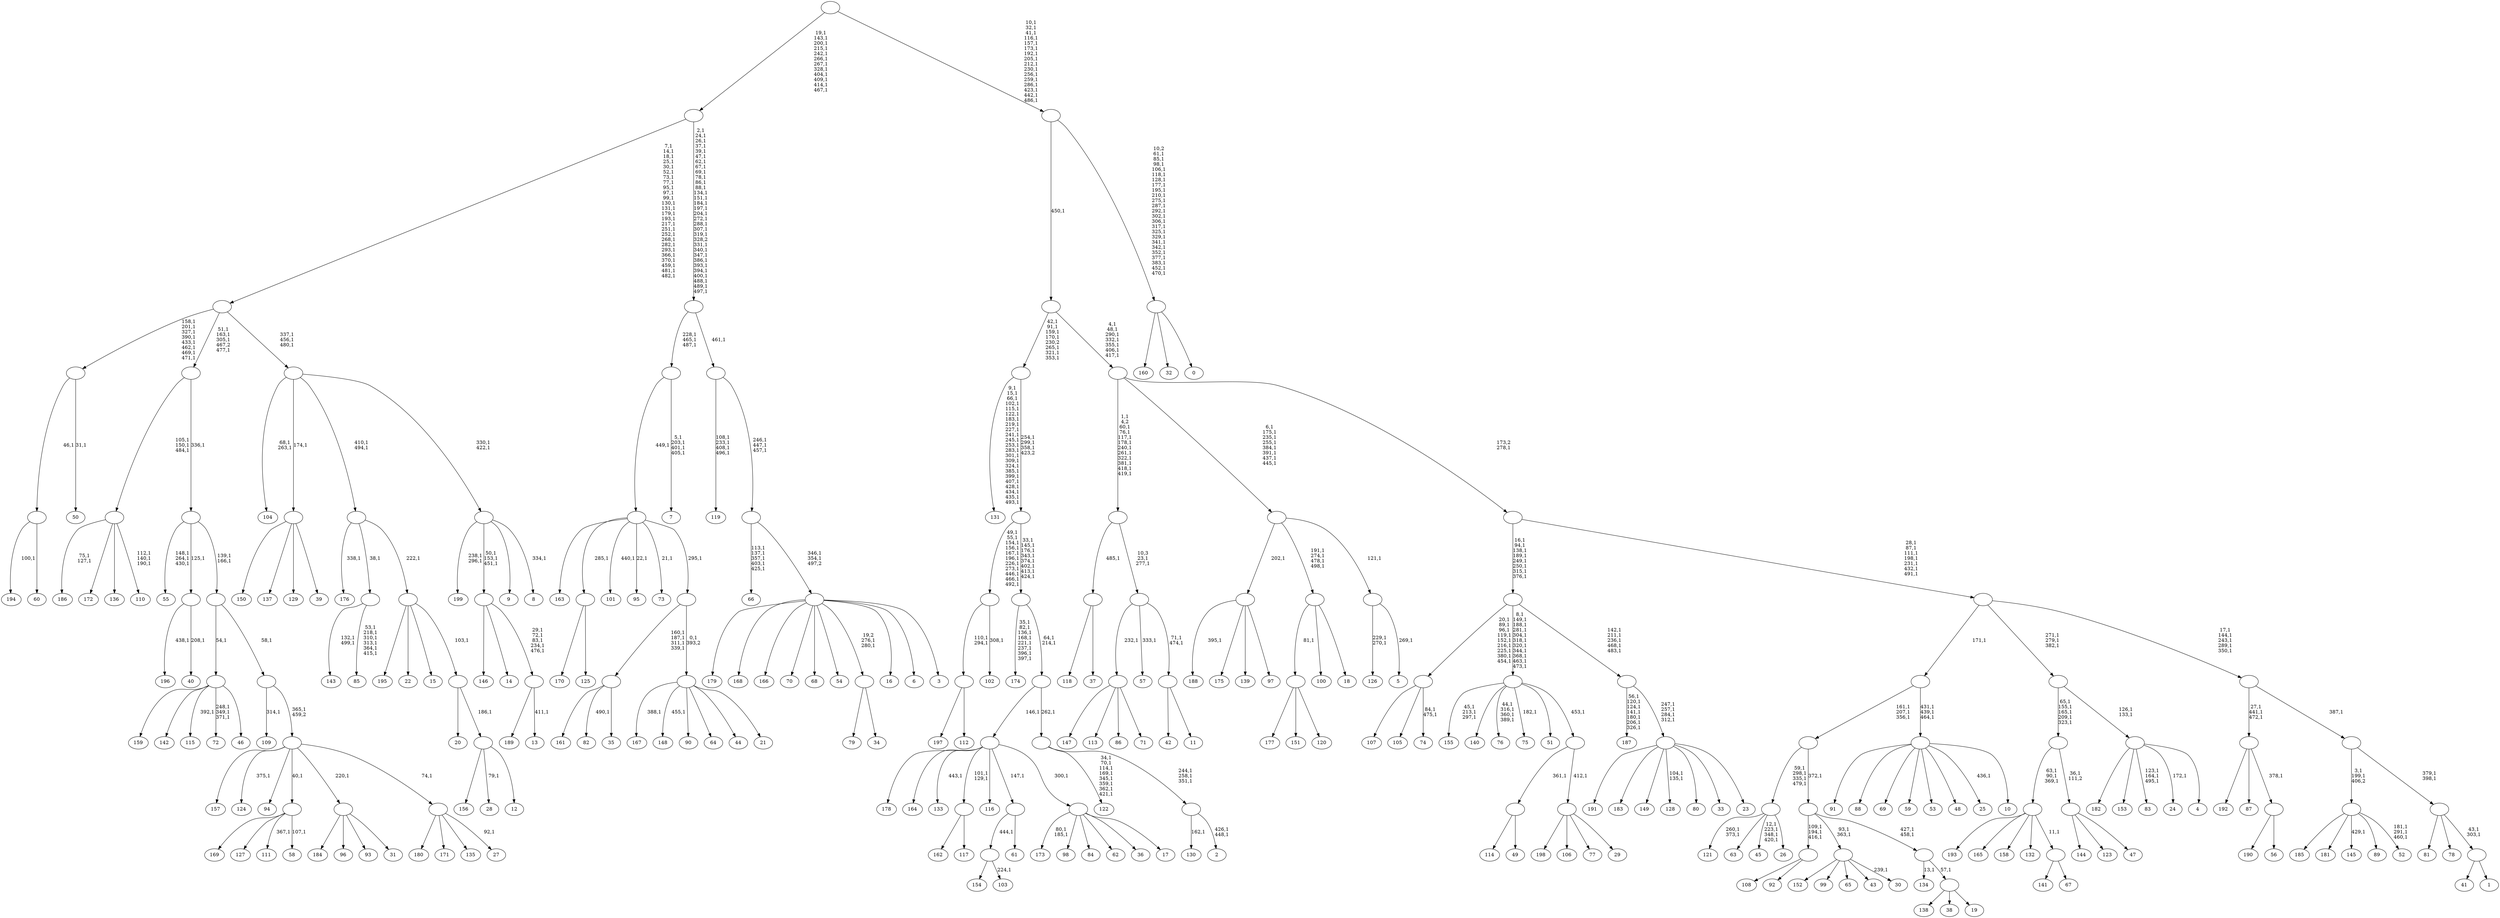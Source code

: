 digraph T {
	700 [label="199"]
	697 [label="198"]
	696 [label="197"]
	695 [label="196"]
	693 [label="195"]
	692 [label="194"]
	690 [label="193"]
	689 [label="192"]
	688 [label="191"]
	687 [label="190"]
	686 [label="189"]
	685 [label="188"]
	683 [label="187"]
	675 [label="186"]
	672 [label="185"]
	671 [label="184"]
	670 [label="183"]
	669 [label="182"]
	668 [label="181"]
	667 [label="180"]
	666 [label="179"]
	665 [label="178"]
	664 [label="177"]
	663 [label="176"]
	661 [label="175"]
	660 [label="174"]
	651 [label="173"]
	648 [label="172"]
	647 [label="171"]
	646 [label="170"]
	645 [label="169"]
	644 [label="168"]
	643 [label="167"]
	641 [label="166"]
	640 [label="165"]
	639 [label="164"]
	638 [label="163"]
	637 [label="162"]
	636 [label="161"]
	635 [label="160"]
	634 [label="159"]
	633 [label="158"]
	632 [label="157"]
	631 [label="156"]
	630 [label="155"]
	626 [label="154"]
	625 [label="153"]
	624 [label="152"]
	623 [label="151"]
	622 [label="150"]
	621 [label="149"]
	620 [label="148"]
	618 [label="147"]
	617 [label="146"]
	616 [label="145"]
	614 [label="144"]
	613 [label="143"]
	610 [label="142"]
	609 [label="141"]
	608 [label="140"]
	607 [label="139"]
	606 [label="138"]
	605 [label="137"]
	604 [label="136"]
	603 [label="135"]
	602 [label="134"]
	600 [label="133"]
	598 [label="132"]
	597 [label="131"]
	573 [label="130"]
	571 [label="129"]
	570 [label="128"]
	567 [label="127"]
	566 [label="126"]
	563 [label="125"]
	562 [label=""]
	561 [label="124"]
	559 [label="123"]
	558 [label="122"]
	549 [label="121"]
	546 [label="120"]
	545 [label=""]
	544 [label="119"]
	539 [label="118"]
	538 [label="117"]
	537 [label=""]
	535 [label="116"]
	534 [label="115"]
	532 [label="114"]
	531 [label="113"]
	530 [label="112"]
	529 [label=""]
	527 [label="111"]
	525 [label="110"]
	521 [label=""]
	518 [label="109"]
	516 [label="108"]
	515 [label="107"]
	514 [label="106"]
	513 [label="105"]
	512 [label="104"]
	509 [label="103"]
	507 [label=""]
	506 [label="102"]
	504 [label=""]
	493 [label="101"]
	491 [label="100"]
	490 [label="99"]
	489 [label="98"]
	488 [label="97"]
	487 [label=""]
	486 [label="96"]
	485 [label="95"]
	483 [label="94"]
	482 [label="93"]
	481 [label="92"]
	480 [label=""]
	477 [label="91"]
	476 [label="90"]
	475 [label="89"]
	474 [label="88"]
	473 [label="87"]
	472 [label="86"]
	471 [label="85"]
	464 [label=""]
	463 [label="84"]
	462 [label="83"]
	458 [label="82"]
	456 [label="81"]
	455 [label="80"]
	454 [label="79"]
	453 [label="78"]
	452 [label="77"]
	451 [label="76"]
	446 [label="75"]
	444 [label="74"]
	441 [label=""]
	432 [label="73"]
	430 [label="72"]
	426 [label="71"]
	425 [label=""]
	424 [label="70"]
	423 [label="69"]
	422 [label="68"]
	421 [label="67"]
	420 [label=""]
	419 [label=""]
	416 [label="66"]
	410 [label="65"]
	409 [label="64"]
	408 [label="63"]
	407 [label="62"]
	406 [label="61"]
	405 [label=""]
	404 [label="60"]
	403 [label=""]
	402 [label="59"]
	401 [label="58"]
	399 [label=""]
	398 [label="57"]
	396 [label="56"]
	395 [label=""]
	394 [label=""]
	391 [label="55"]
	387 [label="54"]
	386 [label="53"]
	385 [label="52"]
	381 [label=""]
	379 [label="51"]
	378 [label="50"]
	376 [label=""]
	368 [label="49"]
	367 [label=""]
	366 [label="48"]
	365 [label="47"]
	364 [label=""]
	363 [label=""]
	358 [label="46"]
	357 [label=""]
	356 [label="45"]
	351 [label="44"]
	350 [label="43"]
	349 [label="42"]
	348 [label="41"]
	347 [label="40"]
	345 [label=""]
	344 [label="39"]
	343 [label=""]
	342 [label="38"]
	341 [label="37"]
	340 [label=""]
	339 [label="36"]
	338 [label="35"]
	337 [label=""]
	333 [label="34"]
	332 [label=""]
	330 [label="33"]
	329 [label="32"]
	328 [label="31"]
	327 [label=""]
	326 [label="30"]
	324 [label=""]
	322 [label="29"]
	321 [label=""]
	320 [label=""]
	319 [label=""]
	308 [label="28"]
	306 [label="27"]
	304 [label=""]
	303 [label=""]
	302 [label=""]
	301 [label=""]
	299 [label=""]
	298 [label=""]
	294 [label="26"]
	293 [label=""]
	289 [label="25"]
	287 [label="24"]
	285 [label="23"]
	284 [label=""]
	280 [label=""]
	275 [label=""]
	267 [label="22"]
	266 [label="21"]
	265 [label=""]
	264 [label=""]
	263 [label=""]
	262 [label="20"]
	261 [label="19"]
	260 [label=""]
	259 [label=""]
	257 [label=""]
	256 [label=""]
	253 [label="18"]
	252 [label=""]
	248 [label="17"]
	247 [label=""]
	246 [label=""]
	245 [label="16"]
	244 [label="15"]
	243 [label="14"]
	242 [label="13"]
	240 [label=""]
	235 [label=""]
	232 [label="12"]
	231 [label=""]
	230 [label=""]
	229 [label=""]
	228 [label=""]
	226 [label="11"]
	225 [label=""]
	223 [label=""]
	221 [label=""]
	210 [label="10"]
	209 [label=""]
	206 [label=""]
	205 [label="9"]
	204 [label="8"]
	202 [label=""]
	200 [label=""]
	197 [label=""]
	171 [label="7"]
	166 [label=""]
	163 [label="6"]
	162 [label="5"]
	160 [label=""]
	159 [label=""]
	151 [label="4"]
	150 [label=""]
	148 [label=""]
	145 [label="3"]
	144 [label=""]
	142 [label=""]
	139 [label=""]
	138 [label=""]
	107 [label=""]
	95 [label="2"]
	92 [label=""]
	89 [label=""]
	88 [label=""]
	86 [label=""]
	78 [label=""]
	75 [label=""]
	68 [label="1"]
	67 [label=""]
	65 [label=""]
	63 [label=""]
	62 [label=""]
	57 [label=""]
	50 [label=""]
	49 [label=""]
	42 [label=""]
	41 [label="0"]
	40 [label=""]
	16 [label=""]
	0 [label=""]
	562 -> 646 [label=""]
	562 -> 563 [label=""]
	545 -> 664 [label=""]
	545 -> 623 [label=""]
	545 -> 546 [label=""]
	537 -> 637 [label=""]
	537 -> 538 [label=""]
	529 -> 696 [label=""]
	529 -> 530 [label=""]
	521 -> 525 [label="112,1\n140,1\n190,1"]
	521 -> 675 [label="75,1\n127,1"]
	521 -> 648 [label=""]
	521 -> 604 [label=""]
	507 -> 509 [label="224,1"]
	507 -> 626 [label=""]
	504 -> 506 [label="308,1"]
	504 -> 529 [label="110,1\n294,1"]
	487 -> 685 [label="395,1"]
	487 -> 661 [label=""]
	487 -> 607 [label=""]
	487 -> 488 [label=""]
	480 -> 516 [label=""]
	480 -> 481 [label=""]
	464 -> 471 [label="53,1\n218,1\n310,1\n313,1\n364,1\n415,1"]
	464 -> 613 [label="132,1\n499,1"]
	441 -> 444 [label="84,1\n475,1"]
	441 -> 515 [label=""]
	441 -> 513 [label=""]
	425 -> 618 [label=""]
	425 -> 531 [label=""]
	425 -> 472 [label=""]
	425 -> 426 [label=""]
	420 -> 609 [label=""]
	420 -> 421 [label=""]
	419 -> 690 [label=""]
	419 -> 640 [label=""]
	419 -> 633 [label=""]
	419 -> 598 [label=""]
	419 -> 420 [label="11,1"]
	405 -> 507 [label="444,1"]
	405 -> 406 [label=""]
	403 -> 692 [label="100,1"]
	403 -> 404 [label=""]
	399 -> 401 [label="107,1"]
	399 -> 527 [label="367,1"]
	399 -> 645 [label=""]
	399 -> 567 [label=""]
	395 -> 687 [label=""]
	395 -> 396 [label=""]
	394 -> 689 [label=""]
	394 -> 473 [label=""]
	394 -> 395 [label="378,1"]
	381 -> 385 [label="181,1\n291,1\n460,1"]
	381 -> 616 [label="429,1"]
	381 -> 672 [label=""]
	381 -> 668 [label=""]
	381 -> 475 [label=""]
	376 -> 378 [label="31,1"]
	376 -> 403 [label="46,1"]
	367 -> 532 [label=""]
	367 -> 368 [label=""]
	364 -> 614 [label=""]
	364 -> 559 [label=""]
	364 -> 365 [label=""]
	363 -> 419 [label="63,1\n90,1\n369,1"]
	363 -> 364 [label="36,1\n111,2"]
	357 -> 430 [label="248,1\n349,1\n371,1"]
	357 -> 534 [label="392,1"]
	357 -> 634 [label=""]
	357 -> 610 [label=""]
	357 -> 358 [label=""]
	345 -> 347 [label="208,1"]
	345 -> 695 [label="438,1"]
	343 -> 622 [label=""]
	343 -> 605 [label=""]
	343 -> 571 [label=""]
	343 -> 344 [label=""]
	340 -> 539 [label=""]
	340 -> 341 [label=""]
	337 -> 458 [label="490,1"]
	337 -> 636 [label=""]
	337 -> 338 [label=""]
	332 -> 454 [label=""]
	332 -> 333 [label=""]
	327 -> 671 [label=""]
	327 -> 486 [label=""]
	327 -> 482 [label=""]
	327 -> 328 [label=""]
	324 -> 326 [label="239,1"]
	324 -> 624 [label=""]
	324 -> 490 [label=""]
	324 -> 410 [label=""]
	324 -> 350 [label=""]
	321 -> 697 [label=""]
	321 -> 514 [label=""]
	321 -> 452 [label=""]
	321 -> 322 [label=""]
	320 -> 367 [label="361,1"]
	320 -> 321 [label="412,1"]
	319 -> 446 [label="182,1"]
	319 -> 451 [label="44,1\n316,1\n360,1\n389,1"]
	319 -> 630 [label="45,1\n213,1\n297,1"]
	319 -> 608 [label=""]
	319 -> 379 [label=""]
	319 -> 320 [label="453,1"]
	304 -> 306 [label="92,1"]
	304 -> 667 [label=""]
	304 -> 647 [label=""]
	304 -> 603 [label=""]
	303 -> 561 [label="375,1"]
	303 -> 632 [label=""]
	303 -> 483 [label=""]
	303 -> 399 [label="40,1"]
	303 -> 327 [label="220,1"]
	303 -> 304 [label="74,1"]
	302 -> 518 [label="314,1"]
	302 -> 303 [label="365,1\n459,2"]
	301 -> 357 [label="54,1"]
	301 -> 302 [label="58,1"]
	299 -> 301 [label="139,1\n166,1"]
	299 -> 391 [label="148,1\n264,1\n430,1"]
	299 -> 345 [label="125,1"]
	298 -> 521 [label="105,1\n150,1\n484,1"]
	298 -> 299 [label="336,1"]
	293 -> 356 [label="12,1\n223,1\n348,1\n420,1"]
	293 -> 549 [label="260,1\n373,1"]
	293 -> 408 [label=""]
	293 -> 294 [label=""]
	284 -> 570 [label="104,1\n135,1"]
	284 -> 688 [label=""]
	284 -> 670 [label=""]
	284 -> 621 [label=""]
	284 -> 455 [label=""]
	284 -> 330 [label=""]
	284 -> 285 [label=""]
	280 -> 284 [label="247,1\n257,1\n284,1\n312,1"]
	280 -> 683 [label="56,1\n120,1\n124,1\n141,1\n180,1\n206,1\n326,1"]
	275 -> 280 [label="142,1\n211,1\n236,1\n468,1\n483,1"]
	275 -> 319 [label="8,1\n149,1\n188,1\n281,1\n304,1\n318,1\n320,1\n344,1\n368,1\n463,1\n473,1"]
	275 -> 441 [label="20,1\n89,1\n96,1\n119,1\n152,1\n216,1\n225,1\n380,1\n454,1"]
	265 -> 620 [label="455,1"]
	265 -> 643 [label="388,1"]
	265 -> 476 [label=""]
	265 -> 409 [label=""]
	265 -> 351 [label=""]
	265 -> 266 [label=""]
	264 -> 337 [label="160,1\n187,1\n311,1\n339,1"]
	264 -> 265 [label="0,1\n393,2"]
	263 -> 432 [label="21,1"]
	263 -> 485 [label="22,1"]
	263 -> 493 [label="440,1"]
	263 -> 638 [label=""]
	263 -> 562 [label="285,1"]
	263 -> 264 [label="295,1"]
	260 -> 606 [label=""]
	260 -> 342 [label=""]
	260 -> 261 [label=""]
	259 -> 602 [label="13,1"]
	259 -> 260 [label="57,1"]
	257 -> 259 [label="427,1\n458,1"]
	257 -> 324 [label="93,1\n363,1"]
	257 -> 480 [label="109,1\n194,1\n416,1"]
	256 -> 293 [label="59,1\n298,1\n335,1\n479,1"]
	256 -> 257 [label="372,1"]
	252 -> 545 [label="81,1"]
	252 -> 491 [label=""]
	252 -> 253 [label=""]
	247 -> 651 [label="80,1\n185,1"]
	247 -> 489 [label=""]
	247 -> 463 [label=""]
	247 -> 407 [label=""]
	247 -> 339 [label=""]
	247 -> 248 [label=""]
	246 -> 537 [label="101,1\n129,1"]
	246 -> 600 [label="443,1"]
	246 -> 665 [label=""]
	246 -> 639 [label=""]
	246 -> 535 [label=""]
	246 -> 405 [label="147,1"]
	246 -> 247 [label="300,1"]
	240 -> 242 [label="411,1"]
	240 -> 686 [label=""]
	235 -> 240 [label="29,1\n72,1\n83,1\n234,1\n476,1"]
	235 -> 617 [label=""]
	235 -> 243 [label=""]
	231 -> 308 [label="79,1"]
	231 -> 631 [label=""]
	231 -> 232 [label=""]
	230 -> 262 [label=""]
	230 -> 231 [label="186,1"]
	229 -> 693 [label=""]
	229 -> 267 [label=""]
	229 -> 244 [label=""]
	229 -> 230 [label="103,1"]
	228 -> 663 [label="338,1"]
	228 -> 464 [label="38,1"]
	228 -> 229 [label="222,1"]
	225 -> 349 [label=""]
	225 -> 226 [label=""]
	223 -> 225 [label="71,1\n474,1"]
	223 -> 398 [label="333,1"]
	223 -> 425 [label="232,1"]
	221 -> 223 [label="10,3\n23,1\n277,1"]
	221 -> 340 [label="485,1"]
	209 -> 289 [label="436,1"]
	209 -> 477 [label=""]
	209 -> 474 [label=""]
	209 -> 423 [label=""]
	209 -> 402 [label=""]
	209 -> 386 [label=""]
	209 -> 366 [label=""]
	209 -> 210 [label=""]
	206 -> 209 [label="431,1\n439,1\n464,1"]
	206 -> 256 [label="161,1\n207,1\n356,1"]
	202 -> 204 [label="334,1"]
	202 -> 235 [label="50,1\n153,1\n451,1"]
	202 -> 700 [label="238,1\n296,1"]
	202 -> 205 [label=""]
	200 -> 202 [label="330,1\n422,1"]
	200 -> 228 [label="410,1\n494,1"]
	200 -> 512 [label="68,1\n263,1"]
	200 -> 343 [label="174,1"]
	197 -> 200 [label="337,1\n456,1\n480,1"]
	197 -> 298 [label="51,1\n163,1\n305,1\n467,2\n477,1"]
	197 -> 376 [label="158,1\n201,1\n327,1\n390,1\n433,1\n462,1\n469,1\n471,1"]
	166 -> 171 [label="5,1\n203,1\n401,1\n405,1"]
	166 -> 263 [label="449,1"]
	160 -> 162 [label="269,1"]
	160 -> 566 [label="229,1\n270,1"]
	159 -> 252 [label="191,1\n274,1\n478,1\n498,1"]
	159 -> 487 [label="202,1"]
	159 -> 160 [label="121,1"]
	150 -> 287 [label="172,1"]
	150 -> 462 [label="123,1\n164,1\n495,1"]
	150 -> 669 [label=""]
	150 -> 625 [label=""]
	150 -> 151 [label=""]
	148 -> 150 [label="126,1\n133,1"]
	148 -> 363 [label="65,1\n155,1\n165,1\n209,1\n323,1"]
	144 -> 332 [label="19,2\n276,1\n280,1"]
	144 -> 666 [label=""]
	144 -> 644 [label=""]
	144 -> 641 [label=""]
	144 -> 424 [label=""]
	144 -> 422 [label=""]
	144 -> 387 [label=""]
	144 -> 245 [label=""]
	144 -> 163 [label=""]
	144 -> 145 [label=""]
	142 -> 144 [label="346,1\n354,1\n497,2"]
	142 -> 416 [label="113,1\n137,1\n357,1\n403,1\n425,1"]
	139 -> 142 [label="246,1\n447,1\n457,1"]
	139 -> 544 [label="108,1\n233,1\n408,1\n496,1"]
	138 -> 166 [label="228,1\n465,1\n487,1"]
	138 -> 139 [label="461,1"]
	107 -> 138 [label="2,1\n24,1\n26,1\n37,1\n39,1\n47,1\n62,1\n67,1\n69,1\n78,1\n86,1\n88,1\n134,1\n151,1\n184,1\n197,1\n204,1\n272,1\n288,1\n307,1\n319,1\n328,2\n331,1\n340,1\n347,1\n386,1\n393,1\n394,1\n400,1\n488,1\n489,1\n497,1"]
	107 -> 197 [label="7,1\n14,1\n18,1\n25,1\n30,1\n52,1\n73,1\n77,1\n95,1\n97,1\n99,1\n130,1\n131,1\n179,1\n193,1\n217,1\n251,1\n252,1\n268,1\n282,1\n293,1\n366,1\n370,1\n459,1\n481,1\n482,1"]
	92 -> 95 [label="426,1\n448,1"]
	92 -> 573 [label="162,1"]
	89 -> 92 [label="244,1\n258,1\n351,1"]
	89 -> 558 [label="34,1\n70,1\n114,1\n169,1\n345,1\n359,1\n362,1\n421,1"]
	88 -> 246 [label="146,1"]
	88 -> 89 [label="262,1"]
	86 -> 88 [label="64,1\n214,1"]
	86 -> 660 [label="35,1\n82,1\n136,1\n168,1\n221,1\n237,1\n396,1\n397,1"]
	78 -> 86 [label="33,1\n145,1\n176,1\n343,1\n374,1\n402,1\n413,1\n424,1"]
	78 -> 504 [label="49,1\n55,1\n154,1\n156,1\n167,1\n196,1\n226,1\n273,1\n446,1\n466,1\n492,1"]
	75 -> 78 [label="254,1\n299,1\n358,1\n423,2"]
	75 -> 597 [label="9,1\n15,1\n66,1\n102,1\n115,1\n122,1\n183,1\n219,1\n227,1\n241,1\n245,1\n253,1\n283,1\n301,1\n309,1\n324,1\n385,1\n399,1\n407,1\n428,1\n434,1\n435,1\n493,1"]
	67 -> 348 [label=""]
	67 -> 68 [label=""]
	65 -> 67 [label="43,1\n303,1"]
	65 -> 456 [label=""]
	65 -> 453 [label=""]
	63 -> 65 [label="379,1\n398,1"]
	63 -> 381 [label="3,1\n199,1\n406,2"]
	62 -> 394 [label="27,1\n441,1\n472,1"]
	62 -> 63 [label="387,1"]
	57 -> 62 [label="17,1\n144,1\n243,1\n289,1\n350,1"]
	57 -> 148 [label="271,1\n279,1\n382,1"]
	57 -> 206 [label="171,1"]
	50 -> 57 [label="28,1\n87,1\n111,1\n198,1\n231,1\n432,1\n491,1"]
	50 -> 275 [label="16,1\n94,1\n138,1\n189,1\n249,1\n250,1\n315,1\n376,1"]
	49 -> 159 [label="6,1\n175,1\n235,1\n255,1\n384,1\n391,1\n437,1\n445,1"]
	49 -> 221 [label="1,1\n4,2\n60,1\n76,1\n117,1\n178,1\n240,1\n261,1\n322,1\n381,1\n418,1\n419,1"]
	49 -> 50 [label="173,2\n278,1"]
	42 -> 49 [label="4,1\n48,1\n290,1\n332,1\n355,1\n406,1\n417,1"]
	42 -> 75 [label="42,1\n91,1\n159,1\n170,1\n230,2\n265,1\n321,1\n353,1"]
	40 -> 635 [label=""]
	40 -> 329 [label=""]
	40 -> 41 [label=""]
	16 -> 40 [label="10,2\n61,1\n85,1\n98,1\n106,1\n118,1\n128,1\n177,1\n195,1\n210,1\n275,1\n287,1\n292,1\n302,1\n306,1\n317,1\n325,1\n329,1\n341,1\n342,1\n352,1\n377,1\n383,1\n452,1\n470,1"]
	16 -> 42 [label="450,1"]
	0 -> 16 [label="10,1\n32,1\n41,1\n116,1\n157,1\n173,1\n192,1\n205,1\n212,1\n230,1\n256,1\n259,1\n286,1\n423,1\n442,1\n486,1"]
	0 -> 107 [label="19,1\n143,1\n200,1\n215,1\n242,1\n266,1\n267,1\n328,1\n404,1\n409,1\n414,1\n467,1"]
}
